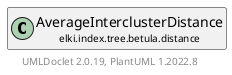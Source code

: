 @startuml
    remove .*\.(Instance|Par|Parameterizer|Factory)$
    set namespaceSeparator none
    hide empty fields
    hide empty methods

    class "<size:14>AverageInterclusterDistance.Par\n<size:10>elki.index.tree.betula.distance" as elki.index.tree.betula.distance.AverageInterclusterDistance.Par [[AverageInterclusterDistance.Par.html]] {
        +make(): AverageInterclusterDistance
    }

    interface "<size:14>Parameterizer\n<size:10>elki.utilities.optionhandling" as elki.utilities.optionhandling.Parameterizer [[../../../../utilities/optionhandling/Parameterizer.html]] {
        {abstract} +make(): Object
    }
    class "<size:14>AverageInterclusterDistance\n<size:10>elki.index.tree.betula.distance" as elki.index.tree.betula.distance.AverageInterclusterDistance [[AverageInterclusterDistance.html]]

    elki.utilities.optionhandling.Parameterizer <|.. elki.index.tree.betula.distance.AverageInterclusterDistance.Par
    elki.index.tree.betula.distance.AverageInterclusterDistance +-- elki.index.tree.betula.distance.AverageInterclusterDistance.Par

    center footer UMLDoclet 2.0.19, PlantUML 1.2022.8
@enduml
